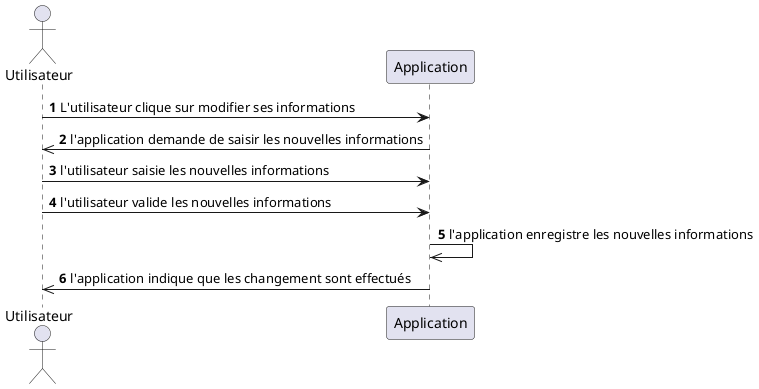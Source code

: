 @startuml
Autonumber
Actor Utilisateur As U
Participant Application As A

U ->A : L'utilisateur clique sur modifier ses informations
A ->> U : l'application demande de saisir les nouvelles informations
U -> A : l'utilisateur saisie les nouvelles informations
U -> A : l'utilisateur valide les nouvelles informations
A ->> A : l'application enregistre les nouvelles informations
A ->> U : l'application indique que les changement sont effectués
@enduml